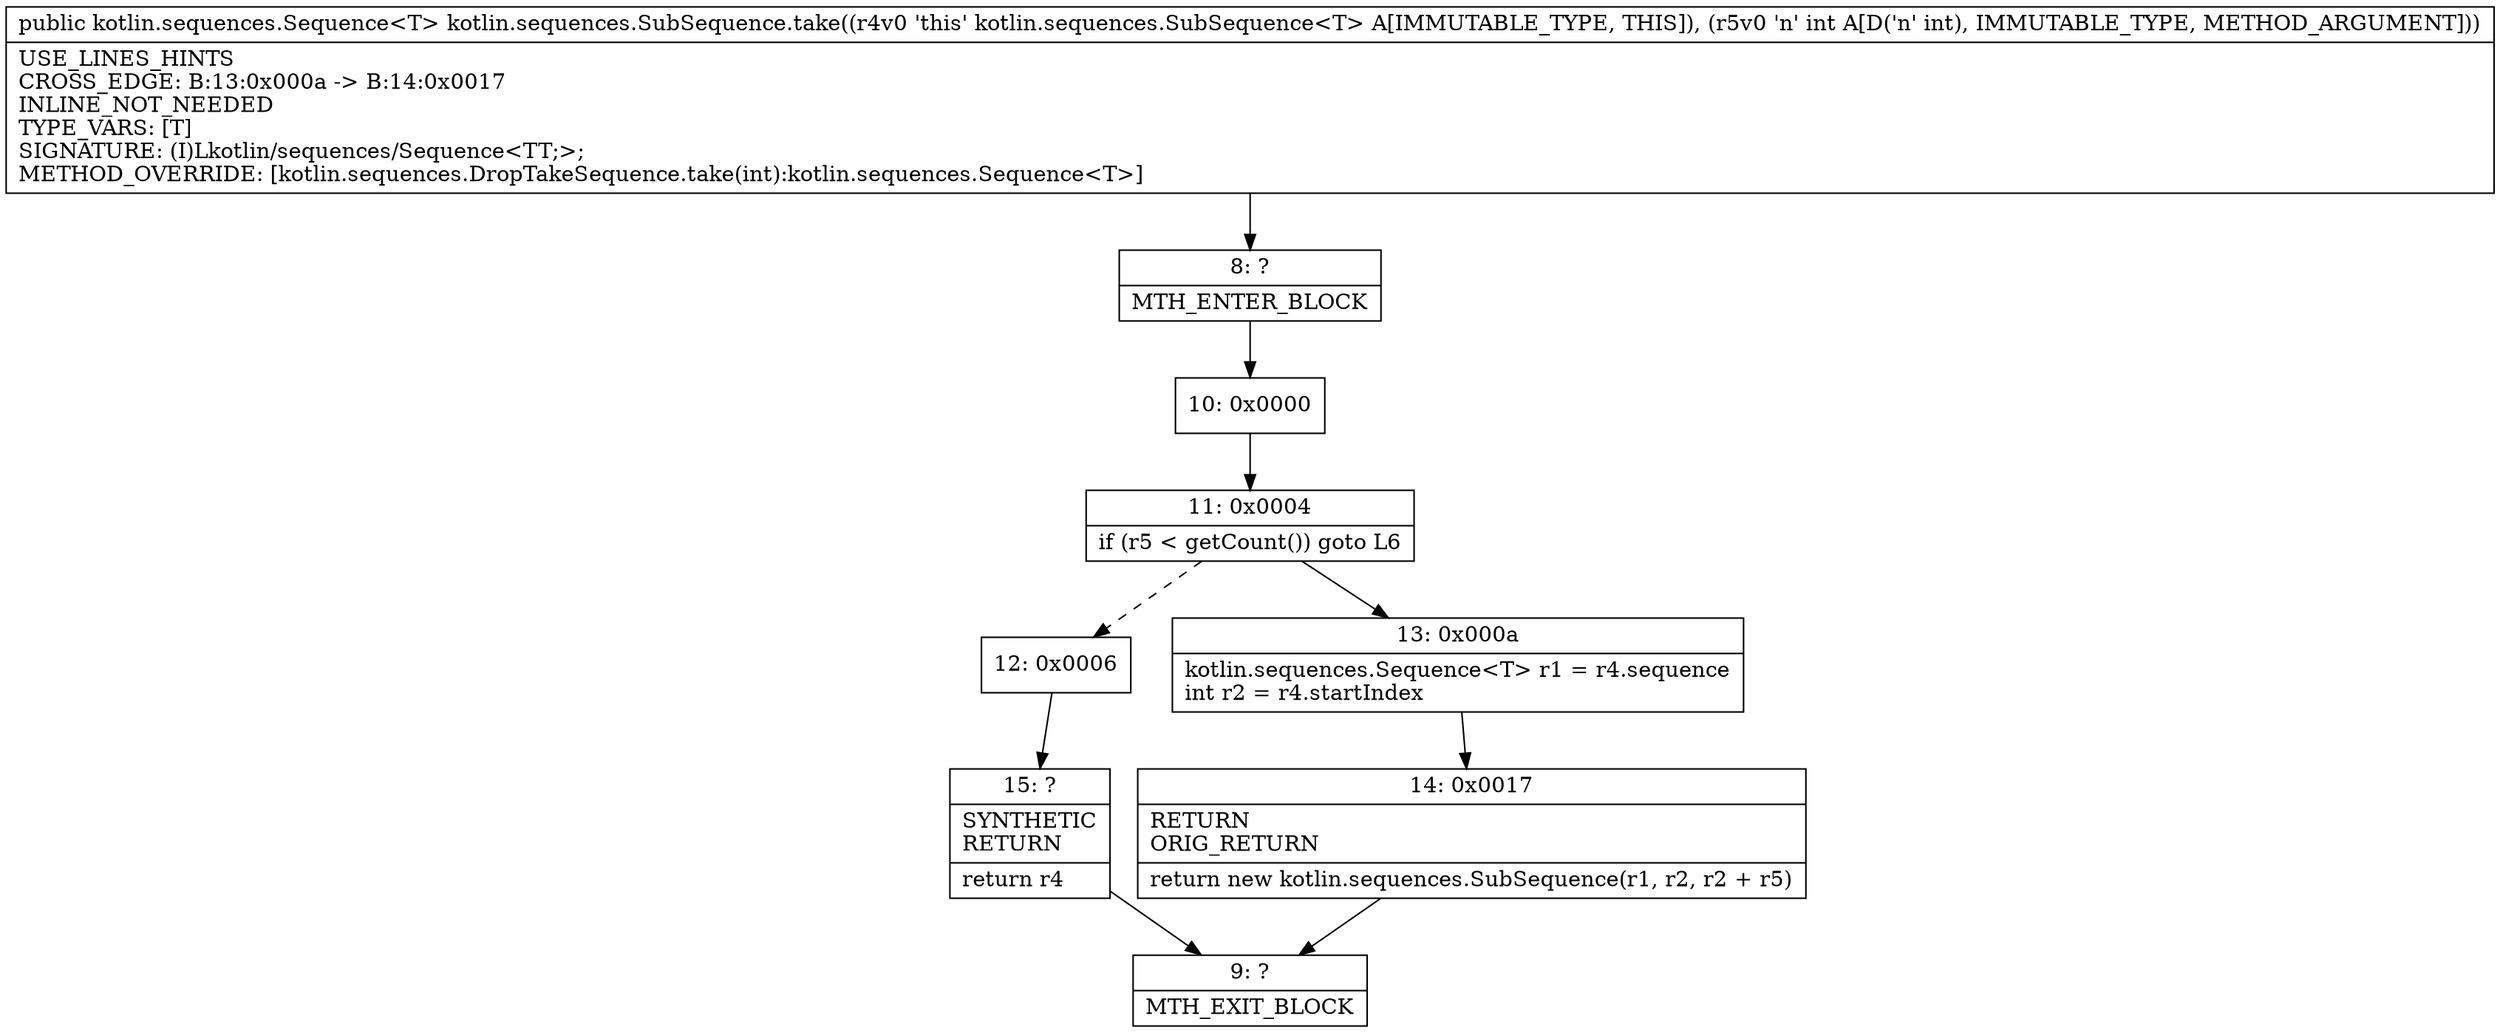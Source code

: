 digraph "CFG forkotlin.sequences.SubSequence.take(I)Lkotlin\/sequences\/Sequence;" {
Node_8 [shape=record,label="{8\:\ ?|MTH_ENTER_BLOCK\l}"];
Node_10 [shape=record,label="{10\:\ 0x0000}"];
Node_11 [shape=record,label="{11\:\ 0x0004|if (r5 \< getCount()) goto L6\l}"];
Node_12 [shape=record,label="{12\:\ 0x0006}"];
Node_15 [shape=record,label="{15\:\ ?|SYNTHETIC\lRETURN\l|return r4\l}"];
Node_9 [shape=record,label="{9\:\ ?|MTH_EXIT_BLOCK\l}"];
Node_13 [shape=record,label="{13\:\ 0x000a|kotlin.sequences.Sequence\<T\> r1 = r4.sequence\lint r2 = r4.startIndex\l}"];
Node_14 [shape=record,label="{14\:\ 0x0017|RETURN\lORIG_RETURN\l|return new kotlin.sequences.SubSequence(r1, r2, r2 + r5)\l}"];
MethodNode[shape=record,label="{public kotlin.sequences.Sequence\<T\> kotlin.sequences.SubSequence.take((r4v0 'this' kotlin.sequences.SubSequence\<T\> A[IMMUTABLE_TYPE, THIS]), (r5v0 'n' int A[D('n' int), IMMUTABLE_TYPE, METHOD_ARGUMENT]))  | USE_LINES_HINTS\lCROSS_EDGE: B:13:0x000a \-\> B:14:0x0017\lINLINE_NOT_NEEDED\lTYPE_VARS: [T]\lSIGNATURE: (I)Lkotlin\/sequences\/Sequence\<TT;\>;\lMETHOD_OVERRIDE: [kotlin.sequences.DropTakeSequence.take(int):kotlin.sequences.Sequence\<T\>]\l}"];
MethodNode -> Node_8;Node_8 -> Node_10;
Node_10 -> Node_11;
Node_11 -> Node_12[style=dashed];
Node_11 -> Node_13;
Node_12 -> Node_15;
Node_15 -> Node_9;
Node_13 -> Node_14;
Node_14 -> Node_9;
}

